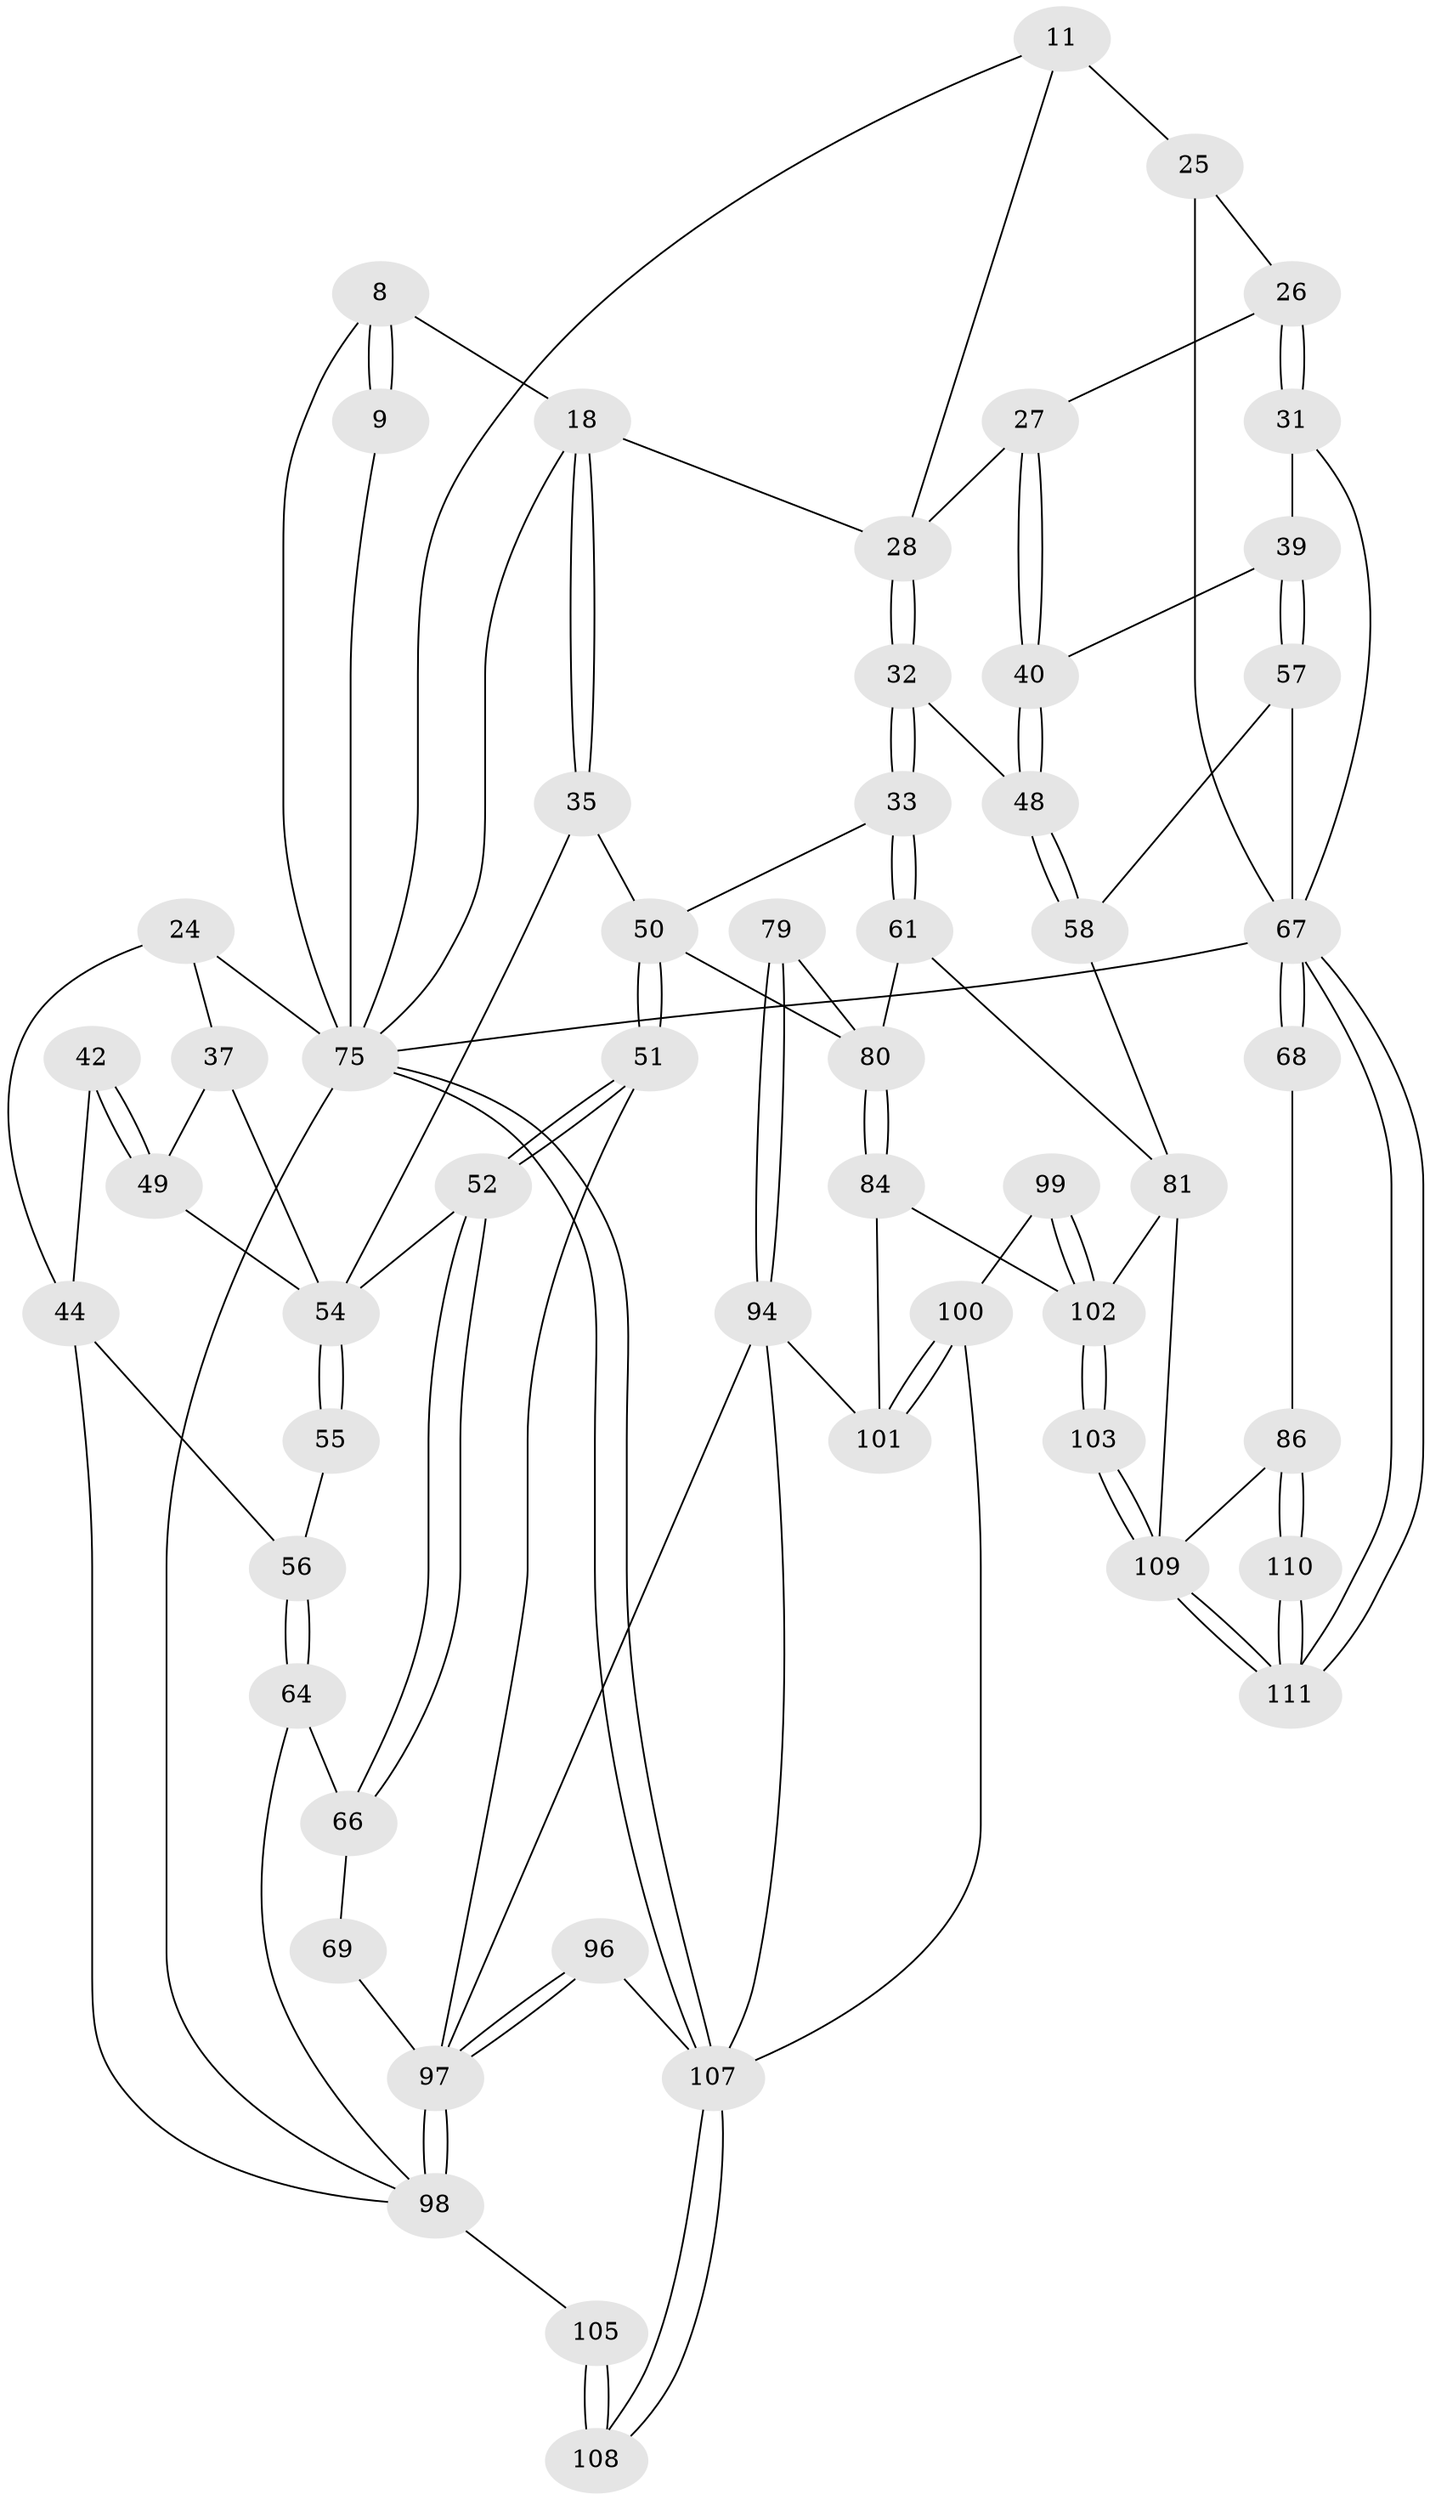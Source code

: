 // original degree distribution, {3: 0.02702702702702703, 4: 0.27927927927927926, 6: 0.2702702702702703, 5: 0.42342342342342343}
// Generated by graph-tools (version 1.1) at 2025/59/03/09/25 04:59:46]
// undirected, 55 vertices, 121 edges
graph export_dot {
graph [start="1"]
  node [color=gray90,style=filled];
  8 [pos="+0.5900008919009203+0.13517191323287553",super="+2+7"];
  9 [pos="+0.4612575862452954+0.08029266880545786"];
  11 [pos="+0.8081330144184522+0.16487893844211018",super="+10"];
  18 [pos="+0.4676331704755446+0.32320381330151376",super="+13"];
  24 [pos="+0.21871289167045074+0.231608562923755",super="+21+22+23"];
  25 [pos="+0.8777587586189359+0.22192471410689013",super="+20"];
  26 [pos="+0.8535925106413917+0.2743443290073298"];
  27 [pos="+0.7754937580385869+0.3542041358279069"];
  28 [pos="+0.7572630721049383+0.3549682583255612",super="+12"];
  31 [pos="+0.9610280235014017+0.4360833229361752"];
  32 [pos="+0.6702758993360998+0.47168832791705645"];
  33 [pos="+0.6190415661986409+0.48416131142047475"];
  35 [pos="+0.4677997209018165+0.34027515804203873"];
  37 [pos="+0.17120423710511115+0.3462852712706958",super="+36"];
  39 [pos="+0.9457808232971628+0.4432240328400521"];
  40 [pos="+0.9053102499090503+0.4369072801435908"];
  42 [pos="+0+0.432162721483689"];
  44 [pos="+0+0.3799814099473155",super="+43"];
  48 [pos="+0.756561668223079+0.5186310974302504"];
  49 [pos="+0.003171802401887773+0.46933495981365886",super="+47+41"];
  50 [pos="+0.35115455798240286+0.6155570098685974",super="+34"];
  51 [pos="+0.2692146841959439+0.6185147870202552"];
  52 [pos="+0.26296209557979633+0.6118592305367531"];
  54 [pos="+0.051922920409290606+0.5115778489140971",super="+46+53"];
  55 [pos="+0.0679749271554463+0.5510246151133454"];
  56 [pos="+0.05321444069015946+0.5953926497969915"];
  57 [pos="+0.8659024946249564+0.6690807788772405"];
  58 [pos="+0.8486295549386456+0.6738059285360755"];
  61 [pos="+0.5788082476875216+0.6420197002903276"];
  64 [pos="+0.05090242211675741+0.6026359732739839"];
  66 [pos="+0.07814325923696427+0.6303156112492782"];
  67 [pos="+1+1",super="+14+59"];
  68 [pos="+1+0.7782807716009514"];
  69 [pos="+0.07664113604449314+0.6450447048152015"];
  75 [pos="+0+1",super="+4+17+19"];
  79 [pos="+0.46169286970951073+0.8020054811349019",super="+76"];
  80 [pos="+0.5714590237797337+0.7190322673871173",super="+63"];
  81 [pos="+0.7904363273270125+0.8191172882243977",super="+60"];
  84 [pos="+0.6194934647062661+0.8057852078946801"];
  86 [pos="+0.8609852632349494+0.8712240171009483",super="+85"];
  94 [pos="+0.44196375789940096+0.8645840729434888",super="+91"];
  96 [pos="+0.1316789127668453+0.8858197580690019",super="+93"];
  97 [pos="+0.11504789651874885+0.8805200587902825",super="+90+70+89"];
  98 [pos="+0.023180632589460837+0.8985639242691055",super="+71+72"];
  99 [pos="+0.6218402905831137+1"];
  100 [pos="+0.437099992964195+1"];
  101 [pos="+0.43566843420084156+1",super="+95"];
  102 [pos="+0.6515606235961923+1",super="+82+83"];
  103 [pos="+0.7591152998118019+1"];
  105 [pos="+0.10197374068780166+0.9229157253836393",super="+104"];
  107 [pos="+0.112865030588105+1",super="+106"];
  108 [pos="+0.07237186882328518+0.9879757429955903"];
  109 [pos="+0.7831827049991323+1",super="+87+88"];
  110 [pos="+0.9017084247377207+1"];
  111 [pos="+0.8799716254631628+1"];
  8 -- 9 [weight=2];
  8 -- 9;
  8 -- 75 [weight=2];
  8 -- 18;
  9 -- 75;
  11 -- 75;
  11 -- 25 [weight=2];
  11 -- 28;
  18 -- 35;
  18 -- 35;
  18 -- 75;
  18 -- 28;
  24 -- 37 [weight=2];
  24 -- 75 [weight=3];
  24 -- 44;
  25 -- 26;
  25 -- 67 [weight=2];
  26 -- 27;
  26 -- 31;
  26 -- 31;
  27 -- 28;
  27 -- 40;
  27 -- 40;
  28 -- 32;
  28 -- 32;
  31 -- 39;
  31 -- 67;
  32 -- 33;
  32 -- 33;
  32 -- 48;
  33 -- 61;
  33 -- 61;
  33 -- 50;
  35 -- 54;
  35 -- 50;
  37 -- 49;
  37 -- 54;
  39 -- 40;
  39 -- 57;
  39 -- 57;
  40 -- 48;
  40 -- 48;
  42 -- 49 [weight=2];
  42 -- 49;
  42 -- 44;
  44 -- 56;
  44 -- 98;
  48 -- 58;
  48 -- 58;
  49 -- 54 [weight=2];
  50 -- 51;
  50 -- 51;
  50 -- 80;
  51 -- 52;
  51 -- 52;
  51 -- 97;
  52 -- 66;
  52 -- 66;
  52 -- 54;
  54 -- 55 [weight=2];
  54 -- 55;
  55 -- 56;
  56 -- 64;
  56 -- 64;
  57 -- 58;
  57 -- 67;
  58 -- 81;
  61 -- 81;
  61 -- 80;
  64 -- 66;
  64 -- 98;
  66 -- 69;
  67 -- 68 [weight=2];
  67 -- 68;
  67 -- 111;
  67 -- 111;
  67 -- 75 [weight=2];
  68 -- 86;
  69 -- 97 [weight=2];
  75 -- 107;
  75 -- 107;
  75 -- 98;
  79 -- 80 [weight=2];
  79 -- 94 [weight=2];
  79 -- 94;
  80 -- 84;
  80 -- 84;
  81 -- 102;
  81 -- 109;
  84 -- 102;
  84 -- 101;
  86 -- 110 [weight=2];
  86 -- 110;
  86 -- 109;
  94 -- 101 [weight=2];
  94 -- 97;
  94 -- 107;
  96 -- 97 [weight=2];
  96 -- 97;
  96 -- 107;
  97 -- 98 [weight=2];
  97 -- 98;
  98 -- 105;
  99 -- 100;
  99 -- 102 [weight=2];
  99 -- 102;
  100 -- 101;
  100 -- 101;
  100 -- 107;
  102 -- 103;
  102 -- 103;
  103 -- 109 [weight=2];
  103 -- 109;
  105 -- 108 [weight=2];
  105 -- 108;
  107 -- 108;
  107 -- 108;
  109 -- 111;
  109 -- 111;
  110 -- 111;
  110 -- 111;
}

